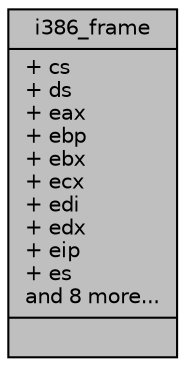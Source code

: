 digraph "i386_frame"
{
 // LATEX_PDF_SIZE
  edge [fontname="Helvetica",fontsize="10",labelfontname="Helvetica",labelfontsize="10"];
  node [fontname="Helvetica",fontsize="10",shape=record];
  Node1 [label="{i386_frame\n|+ cs\l+ ds\l+ eax\l+ ebp\l+ ebx\l+ ecx\l+ edi\l+ edx\l+ eip\l+ es\land 8 more...\l|}",height=0.2,width=0.4,color="black", fillcolor="grey75", style="filled", fontcolor="black",tooltip=" "];
}
